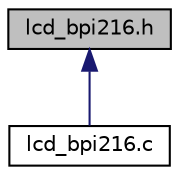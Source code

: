 digraph "lcd_bpi216.h"
{
  edge [fontname="Helvetica",fontsize="10",labelfontname="Helvetica",labelfontsize="10"];
  node [fontname="Helvetica",fontsize="10",shape=record];
  Node1 [label="lcd_bpi216.h",height=0.2,width=0.4,color="black", fillcolor="grey75", style="filled" fontcolor="black"];
  Node1 -> Node2 [dir="back",color="midnightblue",fontsize="10",style="solid",fontname="Helvetica"];
  Node2 [label="lcd_bpi216.c",height=0.2,width=0.4,color="black", fillcolor="white", style="filled",URL="$a00013.html",tooltip="Funktionen zur Ansteurung eines LCD Moduls ueber die serielle Schnittstelle. Diese Bibliothek unterst..."];
}
